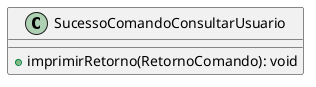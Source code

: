 @startuml

class SucessoComandoConsultarUsuario  {

    + imprimirRetorno(RetornoComando): void
}

@enduml